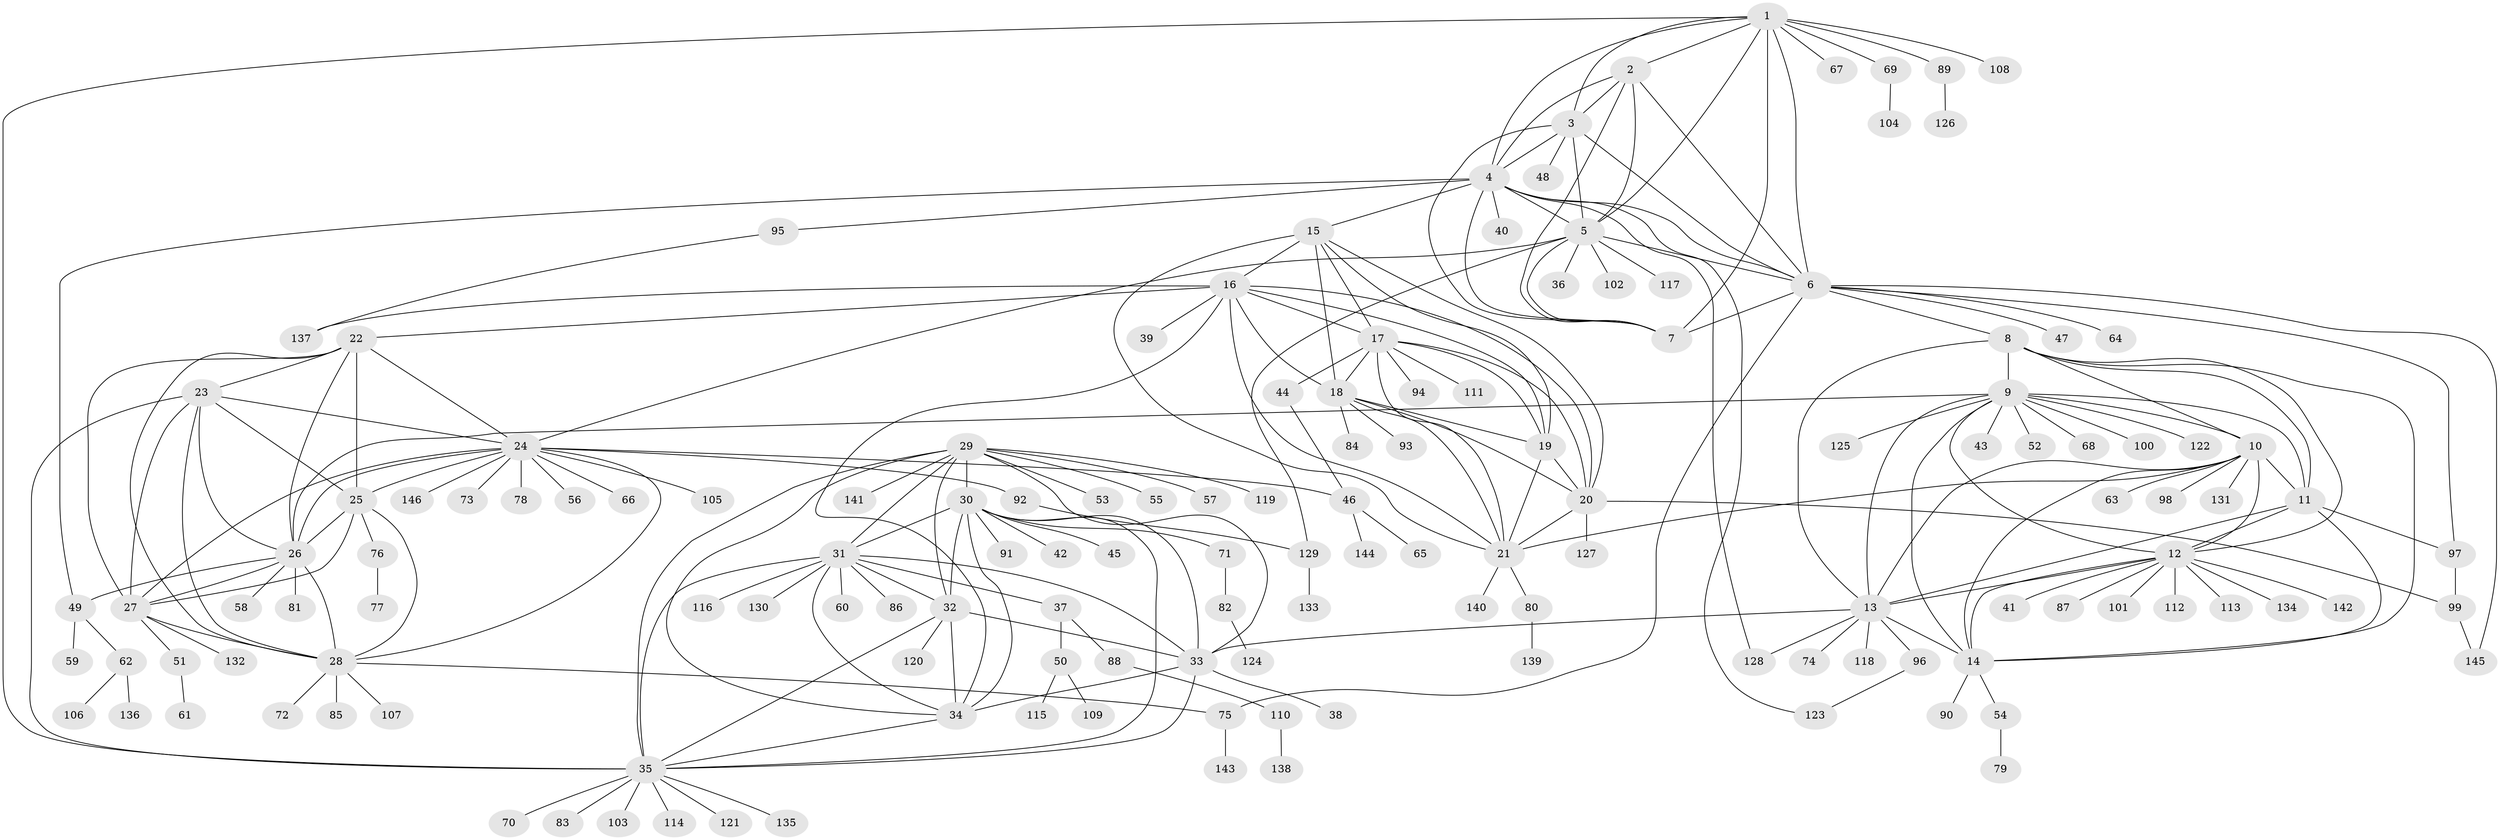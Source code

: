// Generated by graph-tools (version 1.1) at 2025/02/03/09/25 03:02:34]
// undirected, 146 vertices, 236 edges
graph export_dot {
graph [start="1"]
  node [color=gray90,style=filled];
  1;
  2;
  3;
  4;
  5;
  6;
  7;
  8;
  9;
  10;
  11;
  12;
  13;
  14;
  15;
  16;
  17;
  18;
  19;
  20;
  21;
  22;
  23;
  24;
  25;
  26;
  27;
  28;
  29;
  30;
  31;
  32;
  33;
  34;
  35;
  36;
  37;
  38;
  39;
  40;
  41;
  42;
  43;
  44;
  45;
  46;
  47;
  48;
  49;
  50;
  51;
  52;
  53;
  54;
  55;
  56;
  57;
  58;
  59;
  60;
  61;
  62;
  63;
  64;
  65;
  66;
  67;
  68;
  69;
  70;
  71;
  72;
  73;
  74;
  75;
  76;
  77;
  78;
  79;
  80;
  81;
  82;
  83;
  84;
  85;
  86;
  87;
  88;
  89;
  90;
  91;
  92;
  93;
  94;
  95;
  96;
  97;
  98;
  99;
  100;
  101;
  102;
  103;
  104;
  105;
  106;
  107;
  108;
  109;
  110;
  111;
  112;
  113;
  114;
  115;
  116;
  117;
  118;
  119;
  120;
  121;
  122;
  123;
  124;
  125;
  126;
  127;
  128;
  129;
  130;
  131;
  132;
  133;
  134;
  135;
  136;
  137;
  138;
  139;
  140;
  141;
  142;
  143;
  144;
  145;
  146;
  1 -- 2;
  1 -- 3;
  1 -- 4;
  1 -- 5;
  1 -- 6;
  1 -- 7;
  1 -- 35;
  1 -- 67;
  1 -- 69;
  1 -- 89;
  1 -- 108;
  2 -- 3;
  2 -- 4;
  2 -- 5;
  2 -- 6;
  2 -- 7;
  3 -- 4;
  3 -- 5;
  3 -- 6;
  3 -- 7;
  3 -- 48;
  4 -- 5;
  4 -- 6;
  4 -- 7;
  4 -- 15;
  4 -- 40;
  4 -- 49;
  4 -- 95;
  4 -- 123;
  4 -- 128;
  5 -- 6;
  5 -- 7;
  5 -- 24;
  5 -- 36;
  5 -- 102;
  5 -- 117;
  5 -- 129;
  6 -- 7;
  6 -- 8;
  6 -- 47;
  6 -- 64;
  6 -- 75;
  6 -- 97;
  6 -- 145;
  8 -- 9;
  8 -- 10;
  8 -- 11;
  8 -- 12;
  8 -- 13;
  8 -- 14;
  9 -- 10;
  9 -- 11;
  9 -- 12;
  9 -- 13;
  9 -- 14;
  9 -- 26;
  9 -- 43;
  9 -- 52;
  9 -- 68;
  9 -- 100;
  9 -- 122;
  9 -- 125;
  10 -- 11;
  10 -- 12;
  10 -- 13;
  10 -- 14;
  10 -- 21;
  10 -- 63;
  10 -- 98;
  10 -- 131;
  11 -- 12;
  11 -- 13;
  11 -- 14;
  11 -- 97;
  12 -- 13;
  12 -- 14;
  12 -- 41;
  12 -- 87;
  12 -- 101;
  12 -- 112;
  12 -- 113;
  12 -- 134;
  12 -- 142;
  13 -- 14;
  13 -- 33;
  13 -- 74;
  13 -- 96;
  13 -- 118;
  13 -- 128;
  14 -- 54;
  14 -- 90;
  15 -- 16;
  15 -- 17;
  15 -- 18;
  15 -- 19;
  15 -- 20;
  15 -- 21;
  16 -- 17;
  16 -- 18;
  16 -- 19;
  16 -- 20;
  16 -- 21;
  16 -- 22;
  16 -- 34;
  16 -- 39;
  16 -- 137;
  17 -- 18;
  17 -- 19;
  17 -- 20;
  17 -- 21;
  17 -- 44;
  17 -- 94;
  17 -- 111;
  18 -- 19;
  18 -- 20;
  18 -- 21;
  18 -- 84;
  18 -- 93;
  19 -- 20;
  19 -- 21;
  20 -- 21;
  20 -- 99;
  20 -- 127;
  21 -- 80;
  21 -- 140;
  22 -- 23;
  22 -- 24;
  22 -- 25;
  22 -- 26;
  22 -- 27;
  22 -- 28;
  23 -- 24;
  23 -- 25;
  23 -- 26;
  23 -- 27;
  23 -- 28;
  23 -- 35;
  24 -- 25;
  24 -- 26;
  24 -- 27;
  24 -- 28;
  24 -- 46;
  24 -- 56;
  24 -- 66;
  24 -- 73;
  24 -- 78;
  24 -- 92;
  24 -- 105;
  24 -- 146;
  25 -- 26;
  25 -- 27;
  25 -- 28;
  25 -- 76;
  26 -- 27;
  26 -- 28;
  26 -- 49;
  26 -- 58;
  26 -- 81;
  27 -- 28;
  27 -- 51;
  27 -- 132;
  28 -- 72;
  28 -- 75;
  28 -- 85;
  28 -- 107;
  29 -- 30;
  29 -- 31;
  29 -- 32;
  29 -- 33;
  29 -- 34;
  29 -- 35;
  29 -- 53;
  29 -- 55;
  29 -- 57;
  29 -- 119;
  29 -- 141;
  30 -- 31;
  30 -- 32;
  30 -- 33;
  30 -- 34;
  30 -- 35;
  30 -- 42;
  30 -- 45;
  30 -- 71;
  30 -- 91;
  31 -- 32;
  31 -- 33;
  31 -- 34;
  31 -- 35;
  31 -- 37;
  31 -- 60;
  31 -- 86;
  31 -- 116;
  31 -- 130;
  32 -- 33;
  32 -- 34;
  32 -- 35;
  32 -- 120;
  33 -- 34;
  33 -- 35;
  33 -- 38;
  34 -- 35;
  35 -- 70;
  35 -- 83;
  35 -- 103;
  35 -- 114;
  35 -- 121;
  35 -- 135;
  37 -- 50;
  37 -- 88;
  44 -- 46;
  46 -- 65;
  46 -- 144;
  49 -- 59;
  49 -- 62;
  50 -- 109;
  50 -- 115;
  51 -- 61;
  54 -- 79;
  62 -- 106;
  62 -- 136;
  69 -- 104;
  71 -- 82;
  75 -- 143;
  76 -- 77;
  80 -- 139;
  82 -- 124;
  88 -- 110;
  89 -- 126;
  92 -- 129;
  95 -- 137;
  96 -- 123;
  97 -- 99;
  99 -- 145;
  110 -- 138;
  129 -- 133;
}
